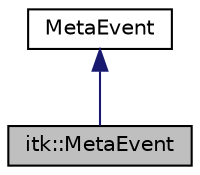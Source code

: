 digraph "itk::MetaEvent"
{
 // LATEX_PDF_SIZE
  edge [fontname="Helvetica",fontsize="10",labelfontname="Helvetica",labelfontsize="10"];
  node [fontname="Helvetica",fontsize="10",shape=record];
  Node1 [label="itk::MetaEvent",height=0.2,width=0.4,color="black", fillcolor="grey75", style="filled", fontcolor="black",tooltip="Event abstract class."];
  Node2 -> Node1 [dir="back",color="midnightblue",fontsize="10",style="solid",fontname="Helvetica"];
  Node2 [label="MetaEvent",height=0.2,width=0.4,color="black", fillcolor="white", style="filled",tooltip=" "];
}
